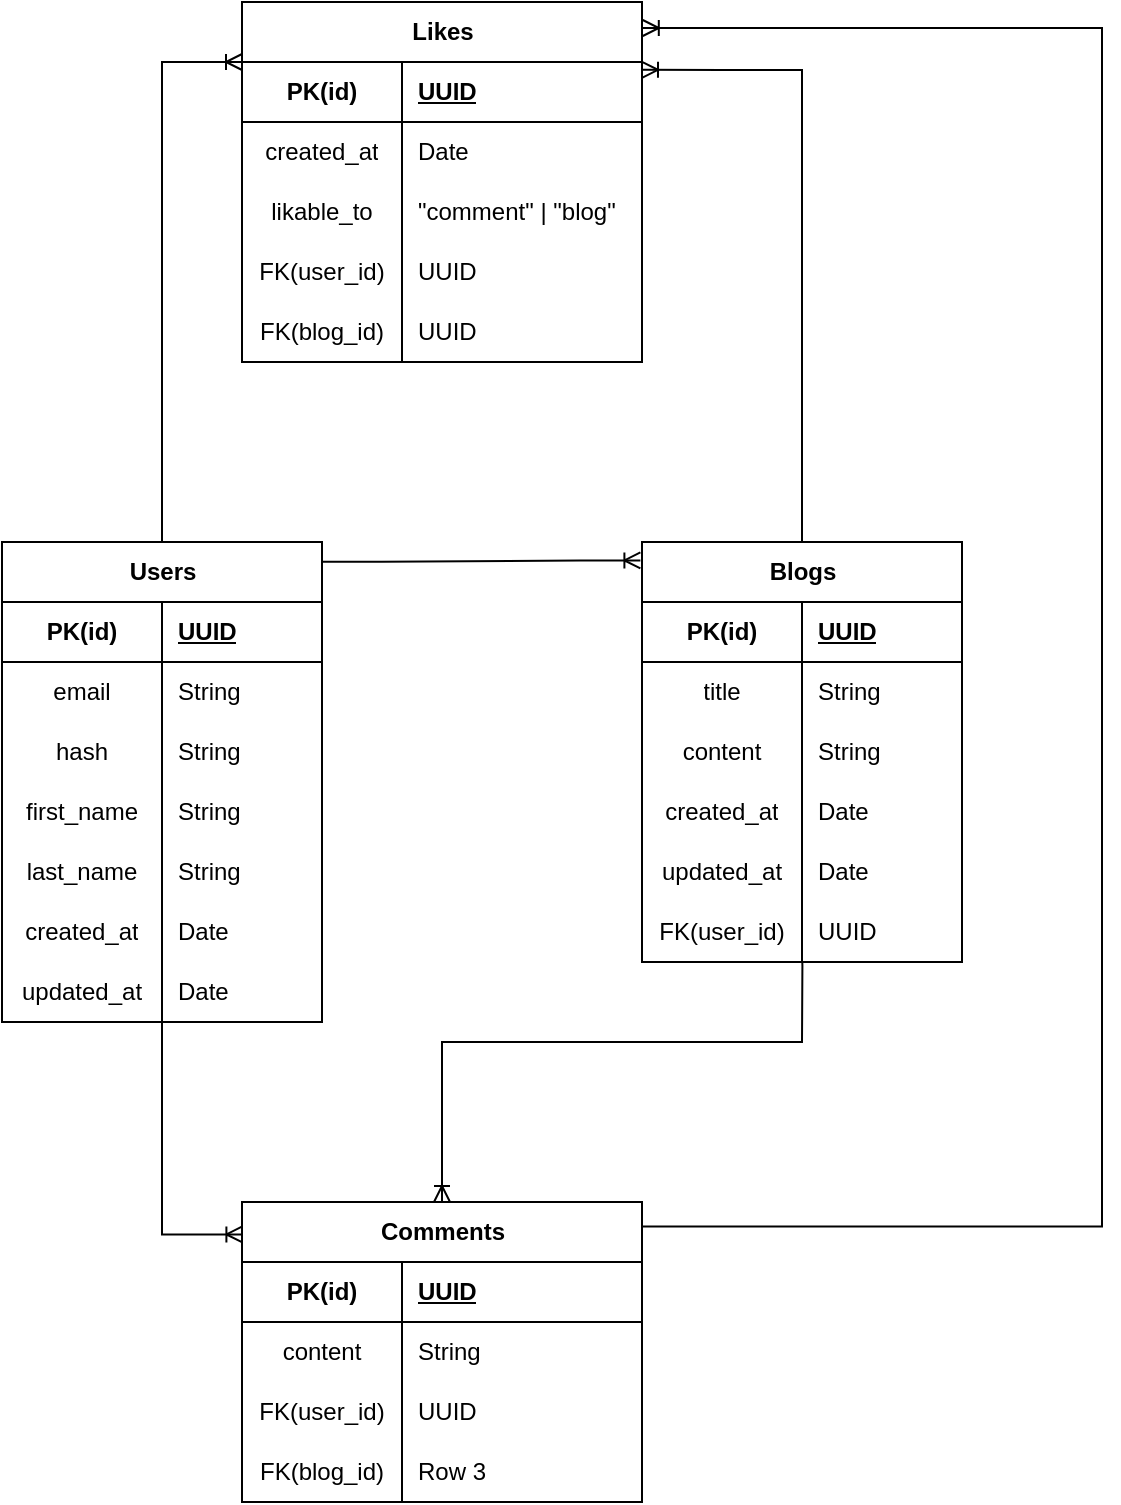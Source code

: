 <mxfile version="22.0.3" type="device">
  <diagram name="Page-1" id="ZiZf3sHVSC-ZPMOmZmS-">
    <mxGraphModel dx="753" dy="550" grid="1" gridSize="10" guides="1" tooltips="1" connect="1" arrows="1" fold="1" page="1" pageScale="1" pageWidth="1169" pageHeight="1654" math="0" shadow="0">
      <root>
        <mxCell id="0" />
        <mxCell id="1" parent="0" />
        <mxCell id="2E335h3MTjXzrT0203TG-7" value="Users" style="shape=table;startSize=30;container=1;collapsible=1;childLayout=tableLayout;fixedRows=1;rowLines=0;fontStyle=1;align=center;resizeLast=1;html=1;" parent="1" vertex="1">
          <mxGeometry x="320" y="420" width="160" height="240" as="geometry" />
        </mxCell>
        <mxCell id="2E335h3MTjXzrT0203TG-8" value="" style="shape=tableRow;horizontal=0;startSize=0;swimlaneHead=0;swimlaneBody=0;fillColor=none;collapsible=0;dropTarget=0;points=[[0,0.5],[1,0.5]];portConstraint=eastwest;top=0;left=0;right=0;bottom=1;" parent="2E335h3MTjXzrT0203TG-7" vertex="1">
          <mxGeometry y="30" width="160" height="30" as="geometry" />
        </mxCell>
        <mxCell id="2E335h3MTjXzrT0203TG-9" value="PK(id)" style="shape=partialRectangle;connectable=0;fillColor=none;top=0;left=0;bottom=0;right=0;fontStyle=1;overflow=hidden;whiteSpace=wrap;html=1;" parent="2E335h3MTjXzrT0203TG-8" vertex="1">
          <mxGeometry width="80" height="30" as="geometry">
            <mxRectangle width="80" height="30" as="alternateBounds" />
          </mxGeometry>
        </mxCell>
        <mxCell id="2E335h3MTjXzrT0203TG-10" value="UUID" style="shape=partialRectangle;connectable=0;fillColor=none;top=0;left=0;bottom=0;right=0;align=left;spacingLeft=6;fontStyle=5;overflow=hidden;whiteSpace=wrap;html=1;" parent="2E335h3MTjXzrT0203TG-8" vertex="1">
          <mxGeometry x="80" width="80" height="30" as="geometry">
            <mxRectangle width="80" height="30" as="alternateBounds" />
          </mxGeometry>
        </mxCell>
        <mxCell id="2E335h3MTjXzrT0203TG-11" value="" style="shape=tableRow;horizontal=0;startSize=0;swimlaneHead=0;swimlaneBody=0;fillColor=none;collapsible=0;dropTarget=0;points=[[0,0.5],[1,0.5]];portConstraint=eastwest;top=0;left=0;right=0;bottom=0;" parent="2E335h3MTjXzrT0203TG-7" vertex="1">
          <mxGeometry y="60" width="160" height="30" as="geometry" />
        </mxCell>
        <mxCell id="2E335h3MTjXzrT0203TG-12" value="email" style="shape=partialRectangle;connectable=0;fillColor=none;top=0;left=0;bottom=0;right=0;editable=1;overflow=hidden;whiteSpace=wrap;html=1;" parent="2E335h3MTjXzrT0203TG-11" vertex="1">
          <mxGeometry width="80" height="30" as="geometry">
            <mxRectangle width="80" height="30" as="alternateBounds" />
          </mxGeometry>
        </mxCell>
        <mxCell id="2E335h3MTjXzrT0203TG-13" value="String" style="shape=partialRectangle;connectable=0;fillColor=none;top=0;left=0;bottom=0;right=0;align=left;spacingLeft=6;overflow=hidden;whiteSpace=wrap;html=1;" parent="2E335h3MTjXzrT0203TG-11" vertex="1">
          <mxGeometry x="80" width="80" height="30" as="geometry">
            <mxRectangle width="80" height="30" as="alternateBounds" />
          </mxGeometry>
        </mxCell>
        <mxCell id="2E335h3MTjXzrT0203TG-14" value="" style="shape=tableRow;horizontal=0;startSize=0;swimlaneHead=0;swimlaneBody=0;fillColor=none;collapsible=0;dropTarget=0;points=[[0,0.5],[1,0.5]];portConstraint=eastwest;top=0;left=0;right=0;bottom=0;" parent="2E335h3MTjXzrT0203TG-7" vertex="1">
          <mxGeometry y="90" width="160" height="30" as="geometry" />
        </mxCell>
        <mxCell id="2E335h3MTjXzrT0203TG-15" value="hash" style="shape=partialRectangle;connectable=0;fillColor=none;top=0;left=0;bottom=0;right=0;editable=1;overflow=hidden;whiteSpace=wrap;html=1;" parent="2E335h3MTjXzrT0203TG-14" vertex="1">
          <mxGeometry width="80" height="30" as="geometry">
            <mxRectangle width="80" height="30" as="alternateBounds" />
          </mxGeometry>
        </mxCell>
        <mxCell id="2E335h3MTjXzrT0203TG-16" value="String" style="shape=partialRectangle;connectable=0;fillColor=none;top=0;left=0;bottom=0;right=0;align=left;spacingLeft=6;overflow=hidden;whiteSpace=wrap;html=1;" parent="2E335h3MTjXzrT0203TG-14" vertex="1">
          <mxGeometry x="80" width="80" height="30" as="geometry">
            <mxRectangle width="80" height="30" as="alternateBounds" />
          </mxGeometry>
        </mxCell>
        <mxCell id="2E335h3MTjXzrT0203TG-17" value="" style="shape=tableRow;horizontal=0;startSize=0;swimlaneHead=0;swimlaneBody=0;fillColor=none;collapsible=0;dropTarget=0;points=[[0,0.5],[1,0.5]];portConstraint=eastwest;top=0;left=0;right=0;bottom=0;" parent="2E335h3MTjXzrT0203TG-7" vertex="1">
          <mxGeometry y="120" width="160" height="30" as="geometry" />
        </mxCell>
        <mxCell id="2E335h3MTjXzrT0203TG-18" value="first_name" style="shape=partialRectangle;connectable=0;fillColor=none;top=0;left=0;bottom=0;right=0;editable=1;overflow=hidden;whiteSpace=wrap;html=1;" parent="2E335h3MTjXzrT0203TG-17" vertex="1">
          <mxGeometry width="80" height="30" as="geometry">
            <mxRectangle width="80" height="30" as="alternateBounds" />
          </mxGeometry>
        </mxCell>
        <mxCell id="2E335h3MTjXzrT0203TG-19" value="String" style="shape=partialRectangle;connectable=0;fillColor=none;top=0;left=0;bottom=0;right=0;align=left;spacingLeft=6;overflow=hidden;whiteSpace=wrap;html=1;" parent="2E335h3MTjXzrT0203TG-17" vertex="1">
          <mxGeometry x="80" width="80" height="30" as="geometry">
            <mxRectangle width="80" height="30" as="alternateBounds" />
          </mxGeometry>
        </mxCell>
        <mxCell id="2E335h3MTjXzrT0203TG-20" value="" style="shape=tableRow;horizontal=0;startSize=0;swimlaneHead=0;swimlaneBody=0;fillColor=none;collapsible=0;dropTarget=0;points=[[0,0.5],[1,0.5]];portConstraint=eastwest;top=0;left=0;right=0;bottom=0;" parent="2E335h3MTjXzrT0203TG-7" vertex="1">
          <mxGeometry y="150" width="160" height="30" as="geometry" />
        </mxCell>
        <mxCell id="2E335h3MTjXzrT0203TG-21" value="last_name" style="shape=partialRectangle;connectable=0;fillColor=none;top=0;left=0;bottom=0;right=0;editable=1;overflow=hidden;whiteSpace=wrap;html=1;" parent="2E335h3MTjXzrT0203TG-20" vertex="1">
          <mxGeometry width="80" height="30" as="geometry">
            <mxRectangle width="80" height="30" as="alternateBounds" />
          </mxGeometry>
        </mxCell>
        <mxCell id="2E335h3MTjXzrT0203TG-22" value="String" style="shape=partialRectangle;connectable=0;fillColor=none;top=0;left=0;bottom=0;right=0;align=left;spacingLeft=6;overflow=hidden;whiteSpace=wrap;html=1;" parent="2E335h3MTjXzrT0203TG-20" vertex="1">
          <mxGeometry x="80" width="80" height="30" as="geometry">
            <mxRectangle width="80" height="30" as="alternateBounds" />
          </mxGeometry>
        </mxCell>
        <mxCell id="2E335h3MTjXzrT0203TG-39" value="" style="shape=tableRow;horizontal=0;startSize=0;swimlaneHead=0;swimlaneBody=0;fillColor=none;collapsible=0;dropTarget=0;points=[[0,0.5],[1,0.5]];portConstraint=eastwest;top=0;left=0;right=0;bottom=0;" parent="2E335h3MTjXzrT0203TG-7" vertex="1">
          <mxGeometry y="180" width="160" height="30" as="geometry" />
        </mxCell>
        <mxCell id="2E335h3MTjXzrT0203TG-40" value="created_at" style="shape=partialRectangle;connectable=0;fillColor=none;top=0;left=0;bottom=0;right=0;editable=1;overflow=hidden;whiteSpace=wrap;html=1;" parent="2E335h3MTjXzrT0203TG-39" vertex="1">
          <mxGeometry width="80" height="30" as="geometry">
            <mxRectangle width="80" height="30" as="alternateBounds" />
          </mxGeometry>
        </mxCell>
        <mxCell id="2E335h3MTjXzrT0203TG-41" value="Date" style="shape=partialRectangle;connectable=0;fillColor=none;top=0;left=0;bottom=0;right=0;align=left;spacingLeft=6;overflow=hidden;whiteSpace=wrap;html=1;" parent="2E335h3MTjXzrT0203TG-39" vertex="1">
          <mxGeometry x="80" width="80" height="30" as="geometry">
            <mxRectangle width="80" height="30" as="alternateBounds" />
          </mxGeometry>
        </mxCell>
        <mxCell id="2E335h3MTjXzrT0203TG-42" value="" style="shape=tableRow;horizontal=0;startSize=0;swimlaneHead=0;swimlaneBody=0;fillColor=none;collapsible=0;dropTarget=0;points=[[0,0.5],[1,0.5]];portConstraint=eastwest;top=0;left=0;right=0;bottom=0;" parent="2E335h3MTjXzrT0203TG-7" vertex="1">
          <mxGeometry y="210" width="160" height="30" as="geometry" />
        </mxCell>
        <mxCell id="2E335h3MTjXzrT0203TG-43" value="updated_at" style="shape=partialRectangle;connectable=0;fillColor=none;top=0;left=0;bottom=0;right=0;editable=1;overflow=hidden;whiteSpace=wrap;html=1;" parent="2E335h3MTjXzrT0203TG-42" vertex="1">
          <mxGeometry width="80" height="30" as="geometry">
            <mxRectangle width="80" height="30" as="alternateBounds" />
          </mxGeometry>
        </mxCell>
        <mxCell id="2E335h3MTjXzrT0203TG-44" value="Date" style="shape=partialRectangle;connectable=0;fillColor=none;top=0;left=0;bottom=0;right=0;align=left;spacingLeft=6;overflow=hidden;whiteSpace=wrap;html=1;" parent="2E335h3MTjXzrT0203TG-42" vertex="1">
          <mxGeometry x="80" width="80" height="30" as="geometry">
            <mxRectangle width="80" height="30" as="alternateBounds" />
          </mxGeometry>
        </mxCell>
        <mxCell id="2E335h3MTjXzrT0203TG-26" value="Blogs" style="shape=table;startSize=30;container=1;collapsible=1;childLayout=tableLayout;fixedRows=1;rowLines=0;fontStyle=1;align=center;resizeLast=1;html=1;" parent="1" vertex="1">
          <mxGeometry x="640" y="420" width="160" height="210" as="geometry" />
        </mxCell>
        <mxCell id="2E335h3MTjXzrT0203TG-27" value="" style="shape=tableRow;horizontal=0;startSize=0;swimlaneHead=0;swimlaneBody=0;fillColor=none;collapsible=0;dropTarget=0;points=[[0,0.5],[1,0.5]];portConstraint=eastwest;top=0;left=0;right=0;bottom=1;" parent="2E335h3MTjXzrT0203TG-26" vertex="1">
          <mxGeometry y="30" width="160" height="30" as="geometry" />
        </mxCell>
        <mxCell id="2E335h3MTjXzrT0203TG-28" value="PK(id)" style="shape=partialRectangle;connectable=0;fillColor=none;top=0;left=0;bottom=0;right=0;fontStyle=1;overflow=hidden;whiteSpace=wrap;html=1;" parent="2E335h3MTjXzrT0203TG-27" vertex="1">
          <mxGeometry width="80" height="30" as="geometry">
            <mxRectangle width="80" height="30" as="alternateBounds" />
          </mxGeometry>
        </mxCell>
        <mxCell id="2E335h3MTjXzrT0203TG-29" value="UUID" style="shape=partialRectangle;connectable=0;fillColor=none;top=0;left=0;bottom=0;right=0;align=left;spacingLeft=6;fontStyle=5;overflow=hidden;whiteSpace=wrap;html=1;" parent="2E335h3MTjXzrT0203TG-27" vertex="1">
          <mxGeometry x="80" width="80" height="30" as="geometry">
            <mxRectangle width="80" height="30" as="alternateBounds" />
          </mxGeometry>
        </mxCell>
        <mxCell id="2E335h3MTjXzrT0203TG-30" value="" style="shape=tableRow;horizontal=0;startSize=0;swimlaneHead=0;swimlaneBody=0;fillColor=none;collapsible=0;dropTarget=0;points=[[0,0.5],[1,0.5]];portConstraint=eastwest;top=0;left=0;right=0;bottom=0;" parent="2E335h3MTjXzrT0203TG-26" vertex="1">
          <mxGeometry y="60" width="160" height="30" as="geometry" />
        </mxCell>
        <mxCell id="2E335h3MTjXzrT0203TG-31" value="title" style="shape=partialRectangle;connectable=0;fillColor=none;top=0;left=0;bottom=0;right=0;editable=1;overflow=hidden;whiteSpace=wrap;html=1;" parent="2E335h3MTjXzrT0203TG-30" vertex="1">
          <mxGeometry width="80" height="30" as="geometry">
            <mxRectangle width="80" height="30" as="alternateBounds" />
          </mxGeometry>
        </mxCell>
        <mxCell id="2E335h3MTjXzrT0203TG-32" value="String" style="shape=partialRectangle;connectable=0;fillColor=none;top=0;left=0;bottom=0;right=0;align=left;spacingLeft=6;overflow=hidden;whiteSpace=wrap;html=1;" parent="2E335h3MTjXzrT0203TG-30" vertex="1">
          <mxGeometry x="80" width="80" height="30" as="geometry">
            <mxRectangle width="80" height="30" as="alternateBounds" />
          </mxGeometry>
        </mxCell>
        <mxCell id="2E335h3MTjXzrT0203TG-33" value="" style="shape=tableRow;horizontal=0;startSize=0;swimlaneHead=0;swimlaneBody=0;fillColor=none;collapsible=0;dropTarget=0;points=[[0,0.5],[1,0.5]];portConstraint=eastwest;top=0;left=0;right=0;bottom=0;" parent="2E335h3MTjXzrT0203TG-26" vertex="1">
          <mxGeometry y="90" width="160" height="30" as="geometry" />
        </mxCell>
        <mxCell id="2E335h3MTjXzrT0203TG-34" value="content" style="shape=partialRectangle;connectable=0;fillColor=none;top=0;left=0;bottom=0;right=0;editable=1;overflow=hidden;whiteSpace=wrap;html=1;" parent="2E335h3MTjXzrT0203TG-33" vertex="1">
          <mxGeometry width="80" height="30" as="geometry">
            <mxRectangle width="80" height="30" as="alternateBounds" />
          </mxGeometry>
        </mxCell>
        <mxCell id="2E335h3MTjXzrT0203TG-35" value="String" style="shape=partialRectangle;connectable=0;fillColor=none;top=0;left=0;bottom=0;right=0;align=left;spacingLeft=6;overflow=hidden;whiteSpace=wrap;html=1;" parent="2E335h3MTjXzrT0203TG-33" vertex="1">
          <mxGeometry x="80" width="80" height="30" as="geometry">
            <mxRectangle width="80" height="30" as="alternateBounds" />
          </mxGeometry>
        </mxCell>
        <mxCell id="2E335h3MTjXzrT0203TG-36" value="" style="shape=tableRow;horizontal=0;startSize=0;swimlaneHead=0;swimlaneBody=0;fillColor=none;collapsible=0;dropTarget=0;points=[[0,0.5],[1,0.5]];portConstraint=eastwest;top=0;left=0;right=0;bottom=0;" parent="2E335h3MTjXzrT0203TG-26" vertex="1">
          <mxGeometry y="120" width="160" height="30" as="geometry" />
        </mxCell>
        <mxCell id="2E335h3MTjXzrT0203TG-37" value="created_at" style="shape=partialRectangle;connectable=0;fillColor=none;top=0;left=0;bottom=0;right=0;editable=1;overflow=hidden;whiteSpace=wrap;html=1;" parent="2E335h3MTjXzrT0203TG-36" vertex="1">
          <mxGeometry width="80" height="30" as="geometry">
            <mxRectangle width="80" height="30" as="alternateBounds" />
          </mxGeometry>
        </mxCell>
        <mxCell id="2E335h3MTjXzrT0203TG-38" value="Date" style="shape=partialRectangle;connectable=0;fillColor=none;top=0;left=0;bottom=0;right=0;align=left;spacingLeft=6;overflow=hidden;whiteSpace=wrap;html=1;" parent="2E335h3MTjXzrT0203TG-36" vertex="1">
          <mxGeometry x="80" width="80" height="30" as="geometry">
            <mxRectangle width="80" height="30" as="alternateBounds" />
          </mxGeometry>
        </mxCell>
        <mxCell id="2E335h3MTjXzrT0203TG-45" value="" style="shape=tableRow;horizontal=0;startSize=0;swimlaneHead=0;swimlaneBody=0;fillColor=none;collapsible=0;dropTarget=0;points=[[0,0.5],[1,0.5]];portConstraint=eastwest;top=0;left=0;right=0;bottom=0;" parent="2E335h3MTjXzrT0203TG-26" vertex="1">
          <mxGeometry y="150" width="160" height="30" as="geometry" />
        </mxCell>
        <mxCell id="2E335h3MTjXzrT0203TG-46" value="updated_at" style="shape=partialRectangle;connectable=0;fillColor=none;top=0;left=0;bottom=0;right=0;editable=1;overflow=hidden;whiteSpace=wrap;html=1;" parent="2E335h3MTjXzrT0203TG-45" vertex="1">
          <mxGeometry width="80" height="30" as="geometry">
            <mxRectangle width="80" height="30" as="alternateBounds" />
          </mxGeometry>
        </mxCell>
        <mxCell id="2E335h3MTjXzrT0203TG-47" value="Date" style="shape=partialRectangle;connectable=0;fillColor=none;top=0;left=0;bottom=0;right=0;align=left;spacingLeft=6;overflow=hidden;whiteSpace=wrap;html=1;" parent="2E335h3MTjXzrT0203TG-45" vertex="1">
          <mxGeometry x="80" width="80" height="30" as="geometry">
            <mxRectangle width="80" height="30" as="alternateBounds" />
          </mxGeometry>
        </mxCell>
        <mxCell id="2E335h3MTjXzrT0203TG-48" value="" style="shape=tableRow;horizontal=0;startSize=0;swimlaneHead=0;swimlaneBody=0;fillColor=none;collapsible=0;dropTarget=0;points=[[0,0.5],[1,0.5]];portConstraint=eastwest;top=0;left=0;right=0;bottom=0;" parent="2E335h3MTjXzrT0203TG-26" vertex="1">
          <mxGeometry y="180" width="160" height="30" as="geometry" />
        </mxCell>
        <mxCell id="2E335h3MTjXzrT0203TG-49" value="FK(user_id)" style="shape=partialRectangle;connectable=0;fillColor=none;top=0;left=0;bottom=0;right=0;editable=1;overflow=hidden;whiteSpace=wrap;html=1;" parent="2E335h3MTjXzrT0203TG-48" vertex="1">
          <mxGeometry width="80" height="30" as="geometry">
            <mxRectangle width="80" height="30" as="alternateBounds" />
          </mxGeometry>
        </mxCell>
        <mxCell id="2E335h3MTjXzrT0203TG-50" value="UUID" style="shape=partialRectangle;connectable=0;fillColor=none;top=0;left=0;bottom=0;right=0;align=left;spacingLeft=6;overflow=hidden;whiteSpace=wrap;html=1;" parent="2E335h3MTjXzrT0203TG-48" vertex="1">
          <mxGeometry x="80" width="80" height="30" as="geometry">
            <mxRectangle width="80" height="30" as="alternateBounds" />
          </mxGeometry>
        </mxCell>
        <mxCell id="2E335h3MTjXzrT0203TG-67" value="" style="edgeStyle=entityRelationEdgeStyle;fontSize=12;html=1;endArrow=ERoneToMany;rounded=0;entryX=-0.005;entryY=0.044;entryDx=0;entryDy=0;entryPerimeter=0;exitX=0.998;exitY=0.041;exitDx=0;exitDy=0;exitPerimeter=0;" parent="1" source="2E335h3MTjXzrT0203TG-7" target="2E335h3MTjXzrT0203TG-26" edge="1">
          <mxGeometry width="100" height="100" relative="1" as="geometry">
            <mxPoint x="360" y="560" as="sourcePoint" />
            <mxPoint x="460" y="460" as="targetPoint" />
          </mxGeometry>
        </mxCell>
        <mxCell id="2E335h3MTjXzrT0203TG-69" value="" style="fontSize=12;html=1;endArrow=ERoneToMany;rounded=0;exitX=0.5;exitY=0;exitDx=0;exitDy=0;edgeStyle=elbowEdgeStyle;elbow=vertical;" parent="1" source="2E335h3MTjXzrT0203TG-7" target="2E335h3MTjXzrT0203TG-52" edge="1">
          <mxGeometry width="100" height="100" relative="1" as="geometry">
            <mxPoint x="400" y="360" as="sourcePoint" />
            <mxPoint x="460.0" y="179.45" as="targetPoint" />
            <Array as="points">
              <mxPoint x="430" y="180" />
            </Array>
          </mxGeometry>
        </mxCell>
        <mxCell id="2E335h3MTjXzrT0203TG-73" value="" style="fontSize=12;html=1;endArrow=ERoneToMany;rounded=0;exitX=0.5;exitY=0;exitDx=0;exitDy=0;entryX=1;entryY=0.13;entryDx=0;entryDy=0;entryPerimeter=0;" parent="1" source="2E335h3MTjXzrT0203TG-26" target="2E335h3MTjXzrT0203TG-53" edge="1">
          <mxGeometry width="100" height="100" relative="1" as="geometry">
            <mxPoint x="690" y="330" as="sourcePoint" />
            <mxPoint x="640" y="190" as="targetPoint" />
            <Array as="points">
              <mxPoint x="720" y="184" />
              <mxPoint x="700" y="184" />
              <mxPoint x="680" y="184" />
            </Array>
          </mxGeometry>
        </mxCell>
        <mxCell id="2E335h3MTjXzrT0203TG-74" value="Comments" style="shape=table;startSize=30;container=1;collapsible=1;childLayout=tableLayout;fixedRows=1;rowLines=0;fontStyle=1;align=center;resizeLast=1;html=1;" parent="1" vertex="1">
          <mxGeometry x="440" y="750" width="200" height="150" as="geometry" />
        </mxCell>
        <mxCell id="2E335h3MTjXzrT0203TG-75" value="" style="shape=tableRow;horizontal=0;startSize=0;swimlaneHead=0;swimlaneBody=0;fillColor=none;collapsible=0;dropTarget=0;points=[[0,0.5],[1,0.5]];portConstraint=eastwest;top=0;left=0;right=0;bottom=1;" parent="2E335h3MTjXzrT0203TG-74" vertex="1">
          <mxGeometry y="30" width="200" height="30" as="geometry" />
        </mxCell>
        <mxCell id="2E335h3MTjXzrT0203TG-76" value="PK(id)" style="shape=partialRectangle;connectable=0;fillColor=none;top=0;left=0;bottom=0;right=0;fontStyle=1;overflow=hidden;whiteSpace=wrap;html=1;" parent="2E335h3MTjXzrT0203TG-75" vertex="1">
          <mxGeometry width="80" height="30" as="geometry">
            <mxRectangle width="80" height="30" as="alternateBounds" />
          </mxGeometry>
        </mxCell>
        <mxCell id="2E335h3MTjXzrT0203TG-77" value="UUID" style="shape=partialRectangle;connectable=0;fillColor=none;top=0;left=0;bottom=0;right=0;align=left;spacingLeft=6;fontStyle=5;overflow=hidden;whiteSpace=wrap;html=1;" parent="2E335h3MTjXzrT0203TG-75" vertex="1">
          <mxGeometry x="80" width="120" height="30" as="geometry">
            <mxRectangle width="120" height="30" as="alternateBounds" />
          </mxGeometry>
        </mxCell>
        <mxCell id="2E335h3MTjXzrT0203TG-78" value="" style="shape=tableRow;horizontal=0;startSize=0;swimlaneHead=0;swimlaneBody=0;fillColor=none;collapsible=0;dropTarget=0;points=[[0,0.5],[1,0.5]];portConstraint=eastwest;top=0;left=0;right=0;bottom=0;" parent="2E335h3MTjXzrT0203TG-74" vertex="1">
          <mxGeometry y="60" width="200" height="30" as="geometry" />
        </mxCell>
        <mxCell id="2E335h3MTjXzrT0203TG-79" value="content" style="shape=partialRectangle;connectable=0;fillColor=none;top=0;left=0;bottom=0;right=0;editable=1;overflow=hidden;whiteSpace=wrap;html=1;" parent="2E335h3MTjXzrT0203TG-78" vertex="1">
          <mxGeometry width="80" height="30" as="geometry">
            <mxRectangle width="80" height="30" as="alternateBounds" />
          </mxGeometry>
        </mxCell>
        <mxCell id="2E335h3MTjXzrT0203TG-80" value="String" style="shape=partialRectangle;connectable=0;fillColor=none;top=0;left=0;bottom=0;right=0;align=left;spacingLeft=6;overflow=hidden;whiteSpace=wrap;html=1;" parent="2E335h3MTjXzrT0203TG-78" vertex="1">
          <mxGeometry x="80" width="120" height="30" as="geometry">
            <mxRectangle width="120" height="30" as="alternateBounds" />
          </mxGeometry>
        </mxCell>
        <mxCell id="2E335h3MTjXzrT0203TG-81" value="" style="shape=tableRow;horizontal=0;startSize=0;swimlaneHead=0;swimlaneBody=0;fillColor=none;collapsible=0;dropTarget=0;points=[[0,0.5],[1,0.5]];portConstraint=eastwest;top=0;left=0;right=0;bottom=0;" parent="2E335h3MTjXzrT0203TG-74" vertex="1">
          <mxGeometry y="90" width="200" height="30" as="geometry" />
        </mxCell>
        <mxCell id="2E335h3MTjXzrT0203TG-82" value="FK(user_id)" style="shape=partialRectangle;connectable=0;fillColor=none;top=0;left=0;bottom=0;right=0;editable=1;overflow=hidden;whiteSpace=wrap;html=1;" parent="2E335h3MTjXzrT0203TG-81" vertex="1">
          <mxGeometry width="80" height="30" as="geometry">
            <mxRectangle width="80" height="30" as="alternateBounds" />
          </mxGeometry>
        </mxCell>
        <mxCell id="2E335h3MTjXzrT0203TG-83" value="UUID" style="shape=partialRectangle;connectable=0;fillColor=none;top=0;left=0;bottom=0;right=0;align=left;spacingLeft=6;overflow=hidden;whiteSpace=wrap;html=1;" parent="2E335h3MTjXzrT0203TG-81" vertex="1">
          <mxGeometry x="80" width="120" height="30" as="geometry">
            <mxRectangle width="120" height="30" as="alternateBounds" />
          </mxGeometry>
        </mxCell>
        <mxCell id="2E335h3MTjXzrT0203TG-84" value="" style="shape=tableRow;horizontal=0;startSize=0;swimlaneHead=0;swimlaneBody=0;fillColor=none;collapsible=0;dropTarget=0;points=[[0,0.5],[1,0.5]];portConstraint=eastwest;top=0;left=0;right=0;bottom=0;" parent="2E335h3MTjXzrT0203TG-74" vertex="1">
          <mxGeometry y="120" width="200" height="30" as="geometry" />
        </mxCell>
        <mxCell id="2E335h3MTjXzrT0203TG-85" value="FK(blog_id)" style="shape=partialRectangle;connectable=0;fillColor=none;top=0;left=0;bottom=0;right=0;editable=1;overflow=hidden;whiteSpace=wrap;html=1;" parent="2E335h3MTjXzrT0203TG-84" vertex="1">
          <mxGeometry width="80" height="30" as="geometry">
            <mxRectangle width="80" height="30" as="alternateBounds" />
          </mxGeometry>
        </mxCell>
        <mxCell id="2E335h3MTjXzrT0203TG-86" value="Row 3" style="shape=partialRectangle;connectable=0;fillColor=none;top=0;left=0;bottom=0;right=0;align=left;spacingLeft=6;overflow=hidden;whiteSpace=wrap;html=1;" parent="2E335h3MTjXzrT0203TG-84" vertex="1">
          <mxGeometry x="80" width="120" height="30" as="geometry">
            <mxRectangle width="120" height="30" as="alternateBounds" />
          </mxGeometry>
        </mxCell>
        <mxCell id="2E335h3MTjXzrT0203TG-52" value="Likes" style="shape=table;startSize=30;container=1;collapsible=1;childLayout=tableLayout;fixedRows=1;rowLines=0;fontStyle=1;align=center;resizeLast=1;html=1;" parent="1" vertex="1">
          <mxGeometry x="440" y="150" width="200" height="180" as="geometry" />
        </mxCell>
        <mxCell id="2E335h3MTjXzrT0203TG-53" value="" style="shape=tableRow;horizontal=0;startSize=0;swimlaneHead=0;swimlaneBody=0;fillColor=none;collapsible=0;dropTarget=0;points=[[0,0.5],[1,0.5]];portConstraint=eastwest;top=0;left=0;right=0;bottom=1;" parent="2E335h3MTjXzrT0203TG-52" vertex="1">
          <mxGeometry y="30" width="200" height="30" as="geometry" />
        </mxCell>
        <mxCell id="2E335h3MTjXzrT0203TG-54" value="PK(id)" style="shape=partialRectangle;connectable=0;fillColor=none;top=0;left=0;bottom=0;right=0;fontStyle=1;overflow=hidden;whiteSpace=wrap;html=1;" parent="2E335h3MTjXzrT0203TG-53" vertex="1">
          <mxGeometry width="80" height="30" as="geometry">
            <mxRectangle width="80" height="30" as="alternateBounds" />
          </mxGeometry>
        </mxCell>
        <mxCell id="2E335h3MTjXzrT0203TG-55" value="UUID" style="shape=partialRectangle;connectable=0;fillColor=none;top=0;left=0;bottom=0;right=0;align=left;spacingLeft=6;fontStyle=5;overflow=hidden;whiteSpace=wrap;html=1;" parent="2E335h3MTjXzrT0203TG-53" vertex="1">
          <mxGeometry x="80" width="120" height="30" as="geometry">
            <mxRectangle width="120" height="30" as="alternateBounds" />
          </mxGeometry>
        </mxCell>
        <mxCell id="2E335h3MTjXzrT0203TG-56" value="" style="shape=tableRow;horizontal=0;startSize=0;swimlaneHead=0;swimlaneBody=0;fillColor=none;collapsible=0;dropTarget=0;points=[[0,0.5],[1,0.5]];portConstraint=eastwest;top=0;left=0;right=0;bottom=0;" parent="2E335h3MTjXzrT0203TG-52" vertex="1">
          <mxGeometry y="60" width="200" height="30" as="geometry" />
        </mxCell>
        <mxCell id="2E335h3MTjXzrT0203TG-57" value="created_at" style="shape=partialRectangle;connectable=0;fillColor=none;top=0;left=0;bottom=0;right=0;editable=1;overflow=hidden;whiteSpace=wrap;html=1;" parent="2E335h3MTjXzrT0203TG-56" vertex="1">
          <mxGeometry width="80" height="30" as="geometry">
            <mxRectangle width="80" height="30" as="alternateBounds" />
          </mxGeometry>
        </mxCell>
        <mxCell id="2E335h3MTjXzrT0203TG-58" value="Date" style="shape=partialRectangle;connectable=0;fillColor=none;top=0;left=0;bottom=0;right=0;align=left;spacingLeft=6;overflow=hidden;whiteSpace=wrap;html=1;" parent="2E335h3MTjXzrT0203TG-56" vertex="1">
          <mxGeometry x="80" width="120" height="30" as="geometry">
            <mxRectangle width="120" height="30" as="alternateBounds" />
          </mxGeometry>
        </mxCell>
        <mxCell id="2E335h3MTjXzrT0203TG-90" value="" style="shape=tableRow;horizontal=0;startSize=0;swimlaneHead=0;swimlaneBody=0;fillColor=none;collapsible=0;dropTarget=0;points=[[0,0.5],[1,0.5]];portConstraint=eastwest;top=0;left=0;right=0;bottom=0;" parent="2E335h3MTjXzrT0203TG-52" vertex="1">
          <mxGeometry y="90" width="200" height="30" as="geometry" />
        </mxCell>
        <mxCell id="2E335h3MTjXzrT0203TG-91" value="likable_to" style="shape=partialRectangle;connectable=0;fillColor=none;top=0;left=0;bottom=0;right=0;editable=1;overflow=hidden;whiteSpace=wrap;html=1;" parent="2E335h3MTjXzrT0203TG-90" vertex="1">
          <mxGeometry width="80" height="30" as="geometry">
            <mxRectangle width="80" height="30" as="alternateBounds" />
          </mxGeometry>
        </mxCell>
        <mxCell id="2E335h3MTjXzrT0203TG-92" value="&quot;comment&quot; | &quot;blog&quot;" style="shape=partialRectangle;connectable=0;fillColor=none;top=0;left=0;bottom=0;right=0;align=left;spacingLeft=6;overflow=hidden;whiteSpace=wrap;html=1;" parent="2E335h3MTjXzrT0203TG-90" vertex="1">
          <mxGeometry x="80" width="120" height="30" as="geometry">
            <mxRectangle width="120" height="30" as="alternateBounds" />
          </mxGeometry>
        </mxCell>
        <mxCell id="2E335h3MTjXzrT0203TG-59" value="" style="shape=tableRow;horizontal=0;startSize=0;swimlaneHead=0;swimlaneBody=0;fillColor=none;collapsible=0;dropTarget=0;points=[[0,0.5],[1,0.5]];portConstraint=eastwest;top=0;left=0;right=0;bottom=0;" parent="2E335h3MTjXzrT0203TG-52" vertex="1">
          <mxGeometry y="120" width="200" height="30" as="geometry" />
        </mxCell>
        <mxCell id="2E335h3MTjXzrT0203TG-60" value="FK(user_id)" style="shape=partialRectangle;connectable=0;fillColor=none;top=0;left=0;bottom=0;right=0;editable=1;overflow=hidden;whiteSpace=wrap;html=1;" parent="2E335h3MTjXzrT0203TG-59" vertex="1">
          <mxGeometry width="80" height="30" as="geometry">
            <mxRectangle width="80" height="30" as="alternateBounds" />
          </mxGeometry>
        </mxCell>
        <mxCell id="2E335h3MTjXzrT0203TG-61" value="UUID" style="shape=partialRectangle;connectable=0;fillColor=none;top=0;left=0;bottom=0;right=0;align=left;spacingLeft=6;overflow=hidden;whiteSpace=wrap;html=1;" parent="2E335h3MTjXzrT0203TG-59" vertex="1">
          <mxGeometry x="80" width="120" height="30" as="geometry">
            <mxRectangle width="120" height="30" as="alternateBounds" />
          </mxGeometry>
        </mxCell>
        <mxCell id="2E335h3MTjXzrT0203TG-62" value="" style="shape=tableRow;horizontal=0;startSize=0;swimlaneHead=0;swimlaneBody=0;fillColor=none;collapsible=0;dropTarget=0;points=[[0,0.5],[1,0.5]];portConstraint=eastwest;top=0;left=0;right=0;bottom=0;" parent="2E335h3MTjXzrT0203TG-52" vertex="1">
          <mxGeometry y="150" width="200" height="30" as="geometry" />
        </mxCell>
        <mxCell id="2E335h3MTjXzrT0203TG-63" value="FK(blog_id)" style="shape=partialRectangle;connectable=0;fillColor=none;top=0;left=0;bottom=0;right=0;editable=1;overflow=hidden;whiteSpace=wrap;html=1;" parent="2E335h3MTjXzrT0203TG-62" vertex="1">
          <mxGeometry width="80" height="30" as="geometry">
            <mxRectangle width="80" height="30" as="alternateBounds" />
          </mxGeometry>
        </mxCell>
        <mxCell id="2E335h3MTjXzrT0203TG-64" value="UUID" style="shape=partialRectangle;connectable=0;fillColor=none;top=0;left=0;bottom=0;right=0;align=left;spacingLeft=6;overflow=hidden;whiteSpace=wrap;html=1;" parent="2E335h3MTjXzrT0203TG-62" vertex="1">
          <mxGeometry x="80" width="120" height="30" as="geometry">
            <mxRectangle width="120" height="30" as="alternateBounds" />
          </mxGeometry>
        </mxCell>
        <mxCell id="2E335h3MTjXzrT0203TG-93" value="" style="fontSize=12;html=1;endArrow=ERoneToMany;rounded=0;exitX=1;exitY=0.082;exitDx=0;exitDy=0;exitPerimeter=0;edgeStyle=orthogonalEdgeStyle;entryX=1.002;entryY=0.069;entryDx=0;entryDy=0;entryPerimeter=0;" parent="1" source="2E335h3MTjXzrT0203TG-74" target="2E335h3MTjXzrT0203TG-52" edge="1">
          <mxGeometry width="100" height="100" relative="1" as="geometry">
            <mxPoint x="640" y="770" as="sourcePoint" />
            <mxPoint x="640" y="180" as="targetPoint" />
            <Array as="points">
              <mxPoint x="870" y="762" />
              <mxPoint x="870" y="163" />
              <mxPoint x="640" y="163" />
            </Array>
          </mxGeometry>
        </mxCell>
        <mxCell id="2E335h3MTjXzrT0203TG-95" value="" style="fontSize=12;html=1;endArrow=ERoneToMany;rounded=0;exitX=0.501;exitY=1.007;exitDx=0;exitDy=0;exitPerimeter=0;entryX=0.5;entryY=0;entryDx=0;entryDy=0;edgeStyle=orthogonalEdgeStyle;" parent="1" source="2E335h3MTjXzrT0203TG-48" target="2E335h3MTjXzrT0203TG-74" edge="1">
          <mxGeometry width="100" height="100" relative="1" as="geometry">
            <mxPoint x="730" y="750" as="sourcePoint" />
            <mxPoint x="830" y="650" as="targetPoint" />
            <Array as="points">
              <mxPoint x="720" y="632" />
              <mxPoint x="720" y="632" />
              <mxPoint x="720" y="670" />
              <mxPoint x="540" y="670" />
            </Array>
          </mxGeometry>
        </mxCell>
        <mxCell id="2E335h3MTjXzrT0203TG-96" value="" style="edgeStyle=orthogonalEdgeStyle;fontSize=12;html=1;endArrow=ERoneToMany;rounded=0;entryX=0.001;entryY=0.108;entryDx=0;entryDy=0;entryPerimeter=0;exitX=0.5;exitY=0.998;exitDx=0;exitDy=0;exitPerimeter=0;" parent="1" source="2E335h3MTjXzrT0203TG-42" target="2E335h3MTjXzrT0203TG-74" edge="1">
          <mxGeometry width="100" height="100" relative="1" as="geometry">
            <mxPoint x="310" y="860" as="sourcePoint" />
            <mxPoint x="410" y="760" as="targetPoint" />
          </mxGeometry>
        </mxCell>
      </root>
    </mxGraphModel>
  </diagram>
</mxfile>
